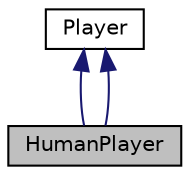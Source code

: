 digraph "HumanPlayer"
{
 // INTERACTIVE_SVG=YES
 // LATEX_PDF_SIZE
  edge [fontname="Helvetica",fontsize="10",labelfontname="Helvetica",labelfontsize="10"];
  node [fontname="Helvetica",fontsize="10",shape=record];
  Node1 [label="HumanPlayer",height=0.2,width=0.4,color="black", fillcolor="grey75", style="filled", fontcolor="black",tooltip=" "];
  Node2 -> Node1 [dir="back",color="midnightblue",fontsize="10",style="solid",fontname="Helvetica"];
  Node2 [label="Player",height=0.2,width=0.4,color="black", fillcolor="white", style="filled",URL="$class_player.html",tooltip="Represents a human player in the poker game."];
  Node2 -> Node1 [dir="back",color="midnightblue",fontsize="10",style="solid",fontname="Helvetica"];
}
